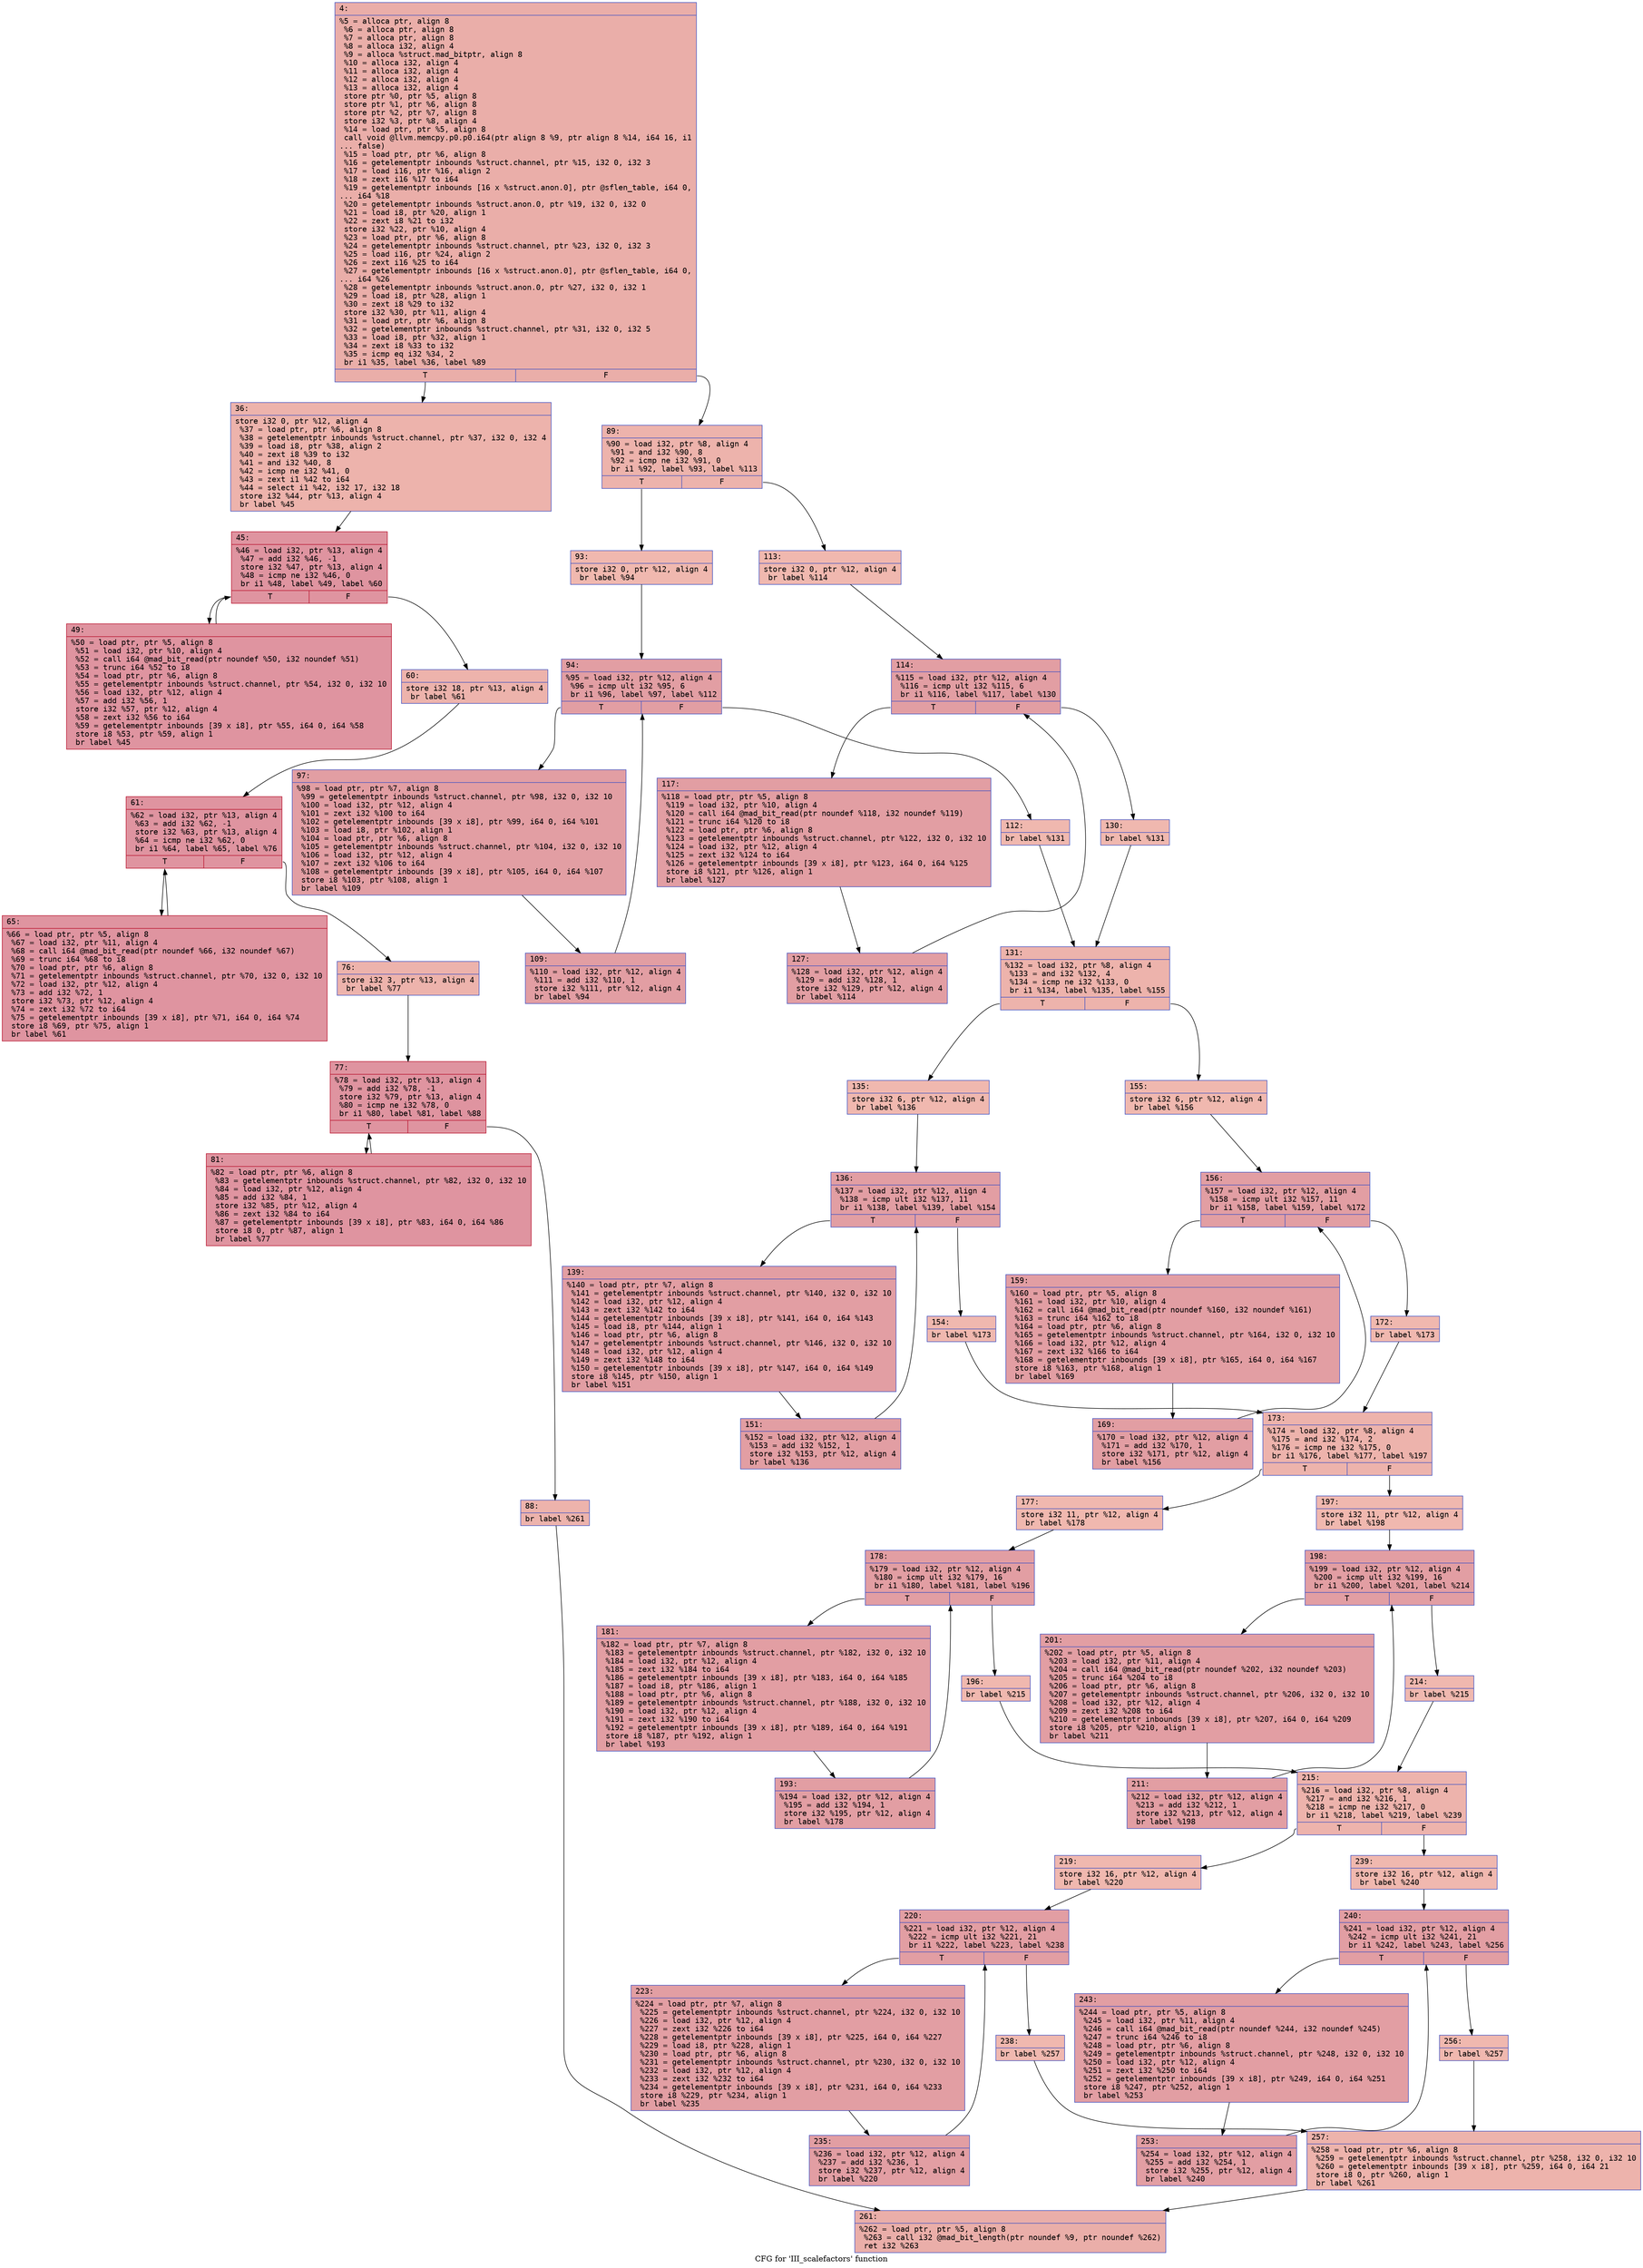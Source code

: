 digraph "CFG for 'III_scalefactors' function" {
	label="CFG for 'III_scalefactors' function";

	Node0x600001e91e00 [shape=record,color="#3d50c3ff", style=filled, fillcolor="#d0473d70" fontname="Courier",label="{4:\l|  %5 = alloca ptr, align 8\l  %6 = alloca ptr, align 8\l  %7 = alloca ptr, align 8\l  %8 = alloca i32, align 4\l  %9 = alloca %struct.mad_bitptr, align 8\l  %10 = alloca i32, align 4\l  %11 = alloca i32, align 4\l  %12 = alloca i32, align 4\l  %13 = alloca i32, align 4\l  store ptr %0, ptr %5, align 8\l  store ptr %1, ptr %6, align 8\l  store ptr %2, ptr %7, align 8\l  store i32 %3, ptr %8, align 4\l  %14 = load ptr, ptr %5, align 8\l  call void @llvm.memcpy.p0.p0.i64(ptr align 8 %9, ptr align 8 %14, i64 16, i1\l... false)\l  %15 = load ptr, ptr %6, align 8\l  %16 = getelementptr inbounds %struct.channel, ptr %15, i32 0, i32 3\l  %17 = load i16, ptr %16, align 2\l  %18 = zext i16 %17 to i64\l  %19 = getelementptr inbounds [16 x %struct.anon.0], ptr @sflen_table, i64 0,\l... i64 %18\l  %20 = getelementptr inbounds %struct.anon.0, ptr %19, i32 0, i32 0\l  %21 = load i8, ptr %20, align 1\l  %22 = zext i8 %21 to i32\l  store i32 %22, ptr %10, align 4\l  %23 = load ptr, ptr %6, align 8\l  %24 = getelementptr inbounds %struct.channel, ptr %23, i32 0, i32 3\l  %25 = load i16, ptr %24, align 2\l  %26 = zext i16 %25 to i64\l  %27 = getelementptr inbounds [16 x %struct.anon.0], ptr @sflen_table, i64 0,\l... i64 %26\l  %28 = getelementptr inbounds %struct.anon.0, ptr %27, i32 0, i32 1\l  %29 = load i8, ptr %28, align 1\l  %30 = zext i8 %29 to i32\l  store i32 %30, ptr %11, align 4\l  %31 = load ptr, ptr %6, align 8\l  %32 = getelementptr inbounds %struct.channel, ptr %31, i32 0, i32 5\l  %33 = load i8, ptr %32, align 1\l  %34 = zext i8 %33 to i32\l  %35 = icmp eq i32 %34, 2\l  br i1 %35, label %36, label %89\l|{<s0>T|<s1>F}}"];
	Node0x600001e91e00:s0 -> Node0x600001e91e50[tooltip="4 -> 36\nProbability 50.00%" ];
	Node0x600001e91e00:s1 -> Node0x600001e92170[tooltip="4 -> 89\nProbability 50.00%" ];
	Node0x600001e91e50 [shape=record,color="#3d50c3ff", style=filled, fillcolor="#d6524470" fontname="Courier",label="{36:\l|  store i32 0, ptr %12, align 4\l  %37 = load ptr, ptr %6, align 8\l  %38 = getelementptr inbounds %struct.channel, ptr %37, i32 0, i32 4\l  %39 = load i8, ptr %38, align 2\l  %40 = zext i8 %39 to i32\l  %41 = and i32 %40, 8\l  %42 = icmp ne i32 %41, 0\l  %43 = zext i1 %42 to i64\l  %44 = select i1 %42, i32 17, i32 18\l  store i32 %44, ptr %13, align 4\l  br label %45\l}"];
	Node0x600001e91e50 -> Node0x600001e91ea0[tooltip="36 -> 45\nProbability 100.00%" ];
	Node0x600001e91ea0 [shape=record,color="#b70d28ff", style=filled, fillcolor="#b70d2870" fontname="Courier",label="{45:\l|  %46 = load i32, ptr %13, align 4\l  %47 = add i32 %46, -1\l  store i32 %47, ptr %13, align 4\l  %48 = icmp ne i32 %46, 0\l  br i1 %48, label %49, label %60\l|{<s0>T|<s1>F}}"];
	Node0x600001e91ea0:s0 -> Node0x600001e91ef0[tooltip="45 -> 49\nProbability 96.88%" ];
	Node0x600001e91ea0:s1 -> Node0x600001e91f40[tooltip="45 -> 60\nProbability 3.12%" ];
	Node0x600001e91ef0 [shape=record,color="#b70d28ff", style=filled, fillcolor="#b70d2870" fontname="Courier",label="{49:\l|  %50 = load ptr, ptr %5, align 8\l  %51 = load i32, ptr %10, align 4\l  %52 = call i64 @mad_bit_read(ptr noundef %50, i32 noundef %51)\l  %53 = trunc i64 %52 to i8\l  %54 = load ptr, ptr %6, align 8\l  %55 = getelementptr inbounds %struct.channel, ptr %54, i32 0, i32 10\l  %56 = load i32, ptr %12, align 4\l  %57 = add i32 %56, 1\l  store i32 %57, ptr %12, align 4\l  %58 = zext i32 %56 to i64\l  %59 = getelementptr inbounds [39 x i8], ptr %55, i64 0, i64 %58\l  store i8 %53, ptr %59, align 1\l  br label %45\l}"];
	Node0x600001e91ef0 -> Node0x600001e91ea0[tooltip="49 -> 45\nProbability 100.00%" ];
	Node0x600001e91f40 [shape=record,color="#3d50c3ff", style=filled, fillcolor="#d6524470" fontname="Courier",label="{60:\l|  store i32 18, ptr %13, align 4\l  br label %61\l}"];
	Node0x600001e91f40 -> Node0x600001e91f90[tooltip="60 -> 61\nProbability 100.00%" ];
	Node0x600001e91f90 [shape=record,color="#b70d28ff", style=filled, fillcolor="#b70d2870" fontname="Courier",label="{61:\l|  %62 = load i32, ptr %13, align 4\l  %63 = add i32 %62, -1\l  store i32 %63, ptr %13, align 4\l  %64 = icmp ne i32 %62, 0\l  br i1 %64, label %65, label %76\l|{<s0>T|<s1>F}}"];
	Node0x600001e91f90:s0 -> Node0x600001e91fe0[tooltip="61 -> 65\nProbability 96.88%" ];
	Node0x600001e91f90:s1 -> Node0x600001e92030[tooltip="61 -> 76\nProbability 3.12%" ];
	Node0x600001e91fe0 [shape=record,color="#b70d28ff", style=filled, fillcolor="#b70d2870" fontname="Courier",label="{65:\l|  %66 = load ptr, ptr %5, align 8\l  %67 = load i32, ptr %11, align 4\l  %68 = call i64 @mad_bit_read(ptr noundef %66, i32 noundef %67)\l  %69 = trunc i64 %68 to i8\l  %70 = load ptr, ptr %6, align 8\l  %71 = getelementptr inbounds %struct.channel, ptr %70, i32 0, i32 10\l  %72 = load i32, ptr %12, align 4\l  %73 = add i32 %72, 1\l  store i32 %73, ptr %12, align 4\l  %74 = zext i32 %72 to i64\l  %75 = getelementptr inbounds [39 x i8], ptr %71, i64 0, i64 %74\l  store i8 %69, ptr %75, align 1\l  br label %61\l}"];
	Node0x600001e91fe0 -> Node0x600001e91f90[tooltip="65 -> 61\nProbability 100.00%" ];
	Node0x600001e92030 [shape=record,color="#3d50c3ff", style=filled, fillcolor="#d6524470" fontname="Courier",label="{76:\l|  store i32 3, ptr %13, align 4\l  br label %77\l}"];
	Node0x600001e92030 -> Node0x600001e92080[tooltip="76 -> 77\nProbability 100.00%" ];
	Node0x600001e92080 [shape=record,color="#b70d28ff", style=filled, fillcolor="#b70d2870" fontname="Courier",label="{77:\l|  %78 = load i32, ptr %13, align 4\l  %79 = add i32 %78, -1\l  store i32 %79, ptr %13, align 4\l  %80 = icmp ne i32 %78, 0\l  br i1 %80, label %81, label %88\l|{<s0>T|<s1>F}}"];
	Node0x600001e92080:s0 -> Node0x600001e920d0[tooltip="77 -> 81\nProbability 96.88%" ];
	Node0x600001e92080:s1 -> Node0x600001e92120[tooltip="77 -> 88\nProbability 3.12%" ];
	Node0x600001e920d0 [shape=record,color="#b70d28ff", style=filled, fillcolor="#b70d2870" fontname="Courier",label="{81:\l|  %82 = load ptr, ptr %6, align 8\l  %83 = getelementptr inbounds %struct.channel, ptr %82, i32 0, i32 10\l  %84 = load i32, ptr %12, align 4\l  %85 = add i32 %84, 1\l  store i32 %85, ptr %12, align 4\l  %86 = zext i32 %84 to i64\l  %87 = getelementptr inbounds [39 x i8], ptr %83, i64 0, i64 %86\l  store i8 0, ptr %87, align 1\l  br label %77\l}"];
	Node0x600001e920d0 -> Node0x600001e92080[tooltip="81 -> 77\nProbability 100.00%" ];
	Node0x600001e92120 [shape=record,color="#3d50c3ff", style=filled, fillcolor="#d6524470" fontname="Courier",label="{88:\l|  br label %261\l}"];
	Node0x600001e92120 -> Node0x600001e92f80[tooltip="88 -> 261\nProbability 100.00%" ];
	Node0x600001e92170 [shape=record,color="#3d50c3ff", style=filled, fillcolor="#d6524470" fontname="Courier",label="{89:\l|  %90 = load i32, ptr %8, align 4\l  %91 = and i32 %90, 8\l  %92 = icmp ne i32 %91, 0\l  br i1 %92, label %93, label %113\l|{<s0>T|<s1>F}}"];
	Node0x600001e92170:s0 -> Node0x600001e921c0[tooltip="89 -> 93\nProbability 50.00%" ];
	Node0x600001e92170:s1 -> Node0x600001e92350[tooltip="89 -> 113\nProbability 50.00%" ];
	Node0x600001e921c0 [shape=record,color="#3d50c3ff", style=filled, fillcolor="#dc5d4a70" fontname="Courier",label="{93:\l|  store i32 0, ptr %12, align 4\l  br label %94\l}"];
	Node0x600001e921c0 -> Node0x600001e92210[tooltip="93 -> 94\nProbability 100.00%" ];
	Node0x600001e92210 [shape=record,color="#3d50c3ff", style=filled, fillcolor="#be242e70" fontname="Courier",label="{94:\l|  %95 = load i32, ptr %12, align 4\l  %96 = icmp ult i32 %95, 6\l  br i1 %96, label %97, label %112\l|{<s0>T|<s1>F}}"];
	Node0x600001e92210:s0 -> Node0x600001e92260[tooltip="94 -> 97\nProbability 96.88%" ];
	Node0x600001e92210:s1 -> Node0x600001e92300[tooltip="94 -> 112\nProbability 3.12%" ];
	Node0x600001e92260 [shape=record,color="#3d50c3ff", style=filled, fillcolor="#be242e70" fontname="Courier",label="{97:\l|  %98 = load ptr, ptr %7, align 8\l  %99 = getelementptr inbounds %struct.channel, ptr %98, i32 0, i32 10\l  %100 = load i32, ptr %12, align 4\l  %101 = zext i32 %100 to i64\l  %102 = getelementptr inbounds [39 x i8], ptr %99, i64 0, i64 %101\l  %103 = load i8, ptr %102, align 1\l  %104 = load ptr, ptr %6, align 8\l  %105 = getelementptr inbounds %struct.channel, ptr %104, i32 0, i32 10\l  %106 = load i32, ptr %12, align 4\l  %107 = zext i32 %106 to i64\l  %108 = getelementptr inbounds [39 x i8], ptr %105, i64 0, i64 %107\l  store i8 %103, ptr %108, align 1\l  br label %109\l}"];
	Node0x600001e92260 -> Node0x600001e922b0[tooltip="97 -> 109\nProbability 100.00%" ];
	Node0x600001e922b0 [shape=record,color="#3d50c3ff", style=filled, fillcolor="#be242e70" fontname="Courier",label="{109:\l|  %110 = load i32, ptr %12, align 4\l  %111 = add i32 %110, 1\l  store i32 %111, ptr %12, align 4\l  br label %94\l}"];
	Node0x600001e922b0 -> Node0x600001e92210[tooltip="109 -> 94\nProbability 100.00%" ];
	Node0x600001e92300 [shape=record,color="#3d50c3ff", style=filled, fillcolor="#dc5d4a70" fontname="Courier",label="{112:\l|  br label %131\l}"];
	Node0x600001e92300 -> Node0x600001e924e0[tooltip="112 -> 131\nProbability 100.00%" ];
	Node0x600001e92350 [shape=record,color="#3d50c3ff", style=filled, fillcolor="#dc5d4a70" fontname="Courier",label="{113:\l|  store i32 0, ptr %12, align 4\l  br label %114\l}"];
	Node0x600001e92350 -> Node0x600001e923a0[tooltip="113 -> 114\nProbability 100.00%" ];
	Node0x600001e923a0 [shape=record,color="#3d50c3ff", style=filled, fillcolor="#be242e70" fontname="Courier",label="{114:\l|  %115 = load i32, ptr %12, align 4\l  %116 = icmp ult i32 %115, 6\l  br i1 %116, label %117, label %130\l|{<s0>T|<s1>F}}"];
	Node0x600001e923a0:s0 -> Node0x600001e923f0[tooltip="114 -> 117\nProbability 96.88%" ];
	Node0x600001e923a0:s1 -> Node0x600001e92490[tooltip="114 -> 130\nProbability 3.12%" ];
	Node0x600001e923f0 [shape=record,color="#3d50c3ff", style=filled, fillcolor="#be242e70" fontname="Courier",label="{117:\l|  %118 = load ptr, ptr %5, align 8\l  %119 = load i32, ptr %10, align 4\l  %120 = call i64 @mad_bit_read(ptr noundef %118, i32 noundef %119)\l  %121 = trunc i64 %120 to i8\l  %122 = load ptr, ptr %6, align 8\l  %123 = getelementptr inbounds %struct.channel, ptr %122, i32 0, i32 10\l  %124 = load i32, ptr %12, align 4\l  %125 = zext i32 %124 to i64\l  %126 = getelementptr inbounds [39 x i8], ptr %123, i64 0, i64 %125\l  store i8 %121, ptr %126, align 1\l  br label %127\l}"];
	Node0x600001e923f0 -> Node0x600001e92440[tooltip="117 -> 127\nProbability 100.00%" ];
	Node0x600001e92440 [shape=record,color="#3d50c3ff", style=filled, fillcolor="#be242e70" fontname="Courier",label="{127:\l|  %128 = load i32, ptr %12, align 4\l  %129 = add i32 %128, 1\l  store i32 %129, ptr %12, align 4\l  br label %114\l}"];
	Node0x600001e92440 -> Node0x600001e923a0[tooltip="127 -> 114\nProbability 100.00%" ];
	Node0x600001e92490 [shape=record,color="#3d50c3ff", style=filled, fillcolor="#dc5d4a70" fontname="Courier",label="{130:\l|  br label %131\l}"];
	Node0x600001e92490 -> Node0x600001e924e0[tooltip="130 -> 131\nProbability 100.00%" ];
	Node0x600001e924e0 [shape=record,color="#3d50c3ff", style=filled, fillcolor="#d6524470" fontname="Courier",label="{131:\l|  %132 = load i32, ptr %8, align 4\l  %133 = and i32 %132, 4\l  %134 = icmp ne i32 %133, 0\l  br i1 %134, label %135, label %155\l|{<s0>T|<s1>F}}"];
	Node0x600001e924e0:s0 -> Node0x600001e92530[tooltip="131 -> 135\nProbability 50.00%" ];
	Node0x600001e924e0:s1 -> Node0x600001e926c0[tooltip="131 -> 155\nProbability 50.00%" ];
	Node0x600001e92530 [shape=record,color="#3d50c3ff", style=filled, fillcolor="#dc5d4a70" fontname="Courier",label="{135:\l|  store i32 6, ptr %12, align 4\l  br label %136\l}"];
	Node0x600001e92530 -> Node0x600001e92580[tooltip="135 -> 136\nProbability 100.00%" ];
	Node0x600001e92580 [shape=record,color="#3d50c3ff", style=filled, fillcolor="#be242e70" fontname="Courier",label="{136:\l|  %137 = load i32, ptr %12, align 4\l  %138 = icmp ult i32 %137, 11\l  br i1 %138, label %139, label %154\l|{<s0>T|<s1>F}}"];
	Node0x600001e92580:s0 -> Node0x600001e925d0[tooltip="136 -> 139\nProbability 96.88%" ];
	Node0x600001e92580:s1 -> Node0x600001e92670[tooltip="136 -> 154\nProbability 3.12%" ];
	Node0x600001e925d0 [shape=record,color="#3d50c3ff", style=filled, fillcolor="#be242e70" fontname="Courier",label="{139:\l|  %140 = load ptr, ptr %7, align 8\l  %141 = getelementptr inbounds %struct.channel, ptr %140, i32 0, i32 10\l  %142 = load i32, ptr %12, align 4\l  %143 = zext i32 %142 to i64\l  %144 = getelementptr inbounds [39 x i8], ptr %141, i64 0, i64 %143\l  %145 = load i8, ptr %144, align 1\l  %146 = load ptr, ptr %6, align 8\l  %147 = getelementptr inbounds %struct.channel, ptr %146, i32 0, i32 10\l  %148 = load i32, ptr %12, align 4\l  %149 = zext i32 %148 to i64\l  %150 = getelementptr inbounds [39 x i8], ptr %147, i64 0, i64 %149\l  store i8 %145, ptr %150, align 1\l  br label %151\l}"];
	Node0x600001e925d0 -> Node0x600001e92620[tooltip="139 -> 151\nProbability 100.00%" ];
	Node0x600001e92620 [shape=record,color="#3d50c3ff", style=filled, fillcolor="#be242e70" fontname="Courier",label="{151:\l|  %152 = load i32, ptr %12, align 4\l  %153 = add i32 %152, 1\l  store i32 %153, ptr %12, align 4\l  br label %136\l}"];
	Node0x600001e92620 -> Node0x600001e92580[tooltip="151 -> 136\nProbability 100.00%" ];
	Node0x600001e92670 [shape=record,color="#3d50c3ff", style=filled, fillcolor="#dc5d4a70" fontname="Courier",label="{154:\l|  br label %173\l}"];
	Node0x600001e92670 -> Node0x600001e92850[tooltip="154 -> 173\nProbability 100.00%" ];
	Node0x600001e926c0 [shape=record,color="#3d50c3ff", style=filled, fillcolor="#dc5d4a70" fontname="Courier",label="{155:\l|  store i32 6, ptr %12, align 4\l  br label %156\l}"];
	Node0x600001e926c0 -> Node0x600001e92710[tooltip="155 -> 156\nProbability 100.00%" ];
	Node0x600001e92710 [shape=record,color="#3d50c3ff", style=filled, fillcolor="#be242e70" fontname="Courier",label="{156:\l|  %157 = load i32, ptr %12, align 4\l  %158 = icmp ult i32 %157, 11\l  br i1 %158, label %159, label %172\l|{<s0>T|<s1>F}}"];
	Node0x600001e92710:s0 -> Node0x600001e92760[tooltip="156 -> 159\nProbability 96.88%" ];
	Node0x600001e92710:s1 -> Node0x600001e92800[tooltip="156 -> 172\nProbability 3.12%" ];
	Node0x600001e92760 [shape=record,color="#3d50c3ff", style=filled, fillcolor="#be242e70" fontname="Courier",label="{159:\l|  %160 = load ptr, ptr %5, align 8\l  %161 = load i32, ptr %10, align 4\l  %162 = call i64 @mad_bit_read(ptr noundef %160, i32 noundef %161)\l  %163 = trunc i64 %162 to i8\l  %164 = load ptr, ptr %6, align 8\l  %165 = getelementptr inbounds %struct.channel, ptr %164, i32 0, i32 10\l  %166 = load i32, ptr %12, align 4\l  %167 = zext i32 %166 to i64\l  %168 = getelementptr inbounds [39 x i8], ptr %165, i64 0, i64 %167\l  store i8 %163, ptr %168, align 1\l  br label %169\l}"];
	Node0x600001e92760 -> Node0x600001e927b0[tooltip="159 -> 169\nProbability 100.00%" ];
	Node0x600001e927b0 [shape=record,color="#3d50c3ff", style=filled, fillcolor="#be242e70" fontname="Courier",label="{169:\l|  %170 = load i32, ptr %12, align 4\l  %171 = add i32 %170, 1\l  store i32 %171, ptr %12, align 4\l  br label %156\l}"];
	Node0x600001e927b0 -> Node0x600001e92710[tooltip="169 -> 156\nProbability 100.00%" ];
	Node0x600001e92800 [shape=record,color="#3d50c3ff", style=filled, fillcolor="#dc5d4a70" fontname="Courier",label="{172:\l|  br label %173\l}"];
	Node0x600001e92800 -> Node0x600001e92850[tooltip="172 -> 173\nProbability 100.00%" ];
	Node0x600001e92850 [shape=record,color="#3d50c3ff", style=filled, fillcolor="#d6524470" fontname="Courier",label="{173:\l|  %174 = load i32, ptr %8, align 4\l  %175 = and i32 %174, 2\l  %176 = icmp ne i32 %175, 0\l  br i1 %176, label %177, label %197\l|{<s0>T|<s1>F}}"];
	Node0x600001e92850:s0 -> Node0x600001e928a0[tooltip="173 -> 177\nProbability 50.00%" ];
	Node0x600001e92850:s1 -> Node0x600001e92a30[tooltip="173 -> 197\nProbability 50.00%" ];
	Node0x600001e928a0 [shape=record,color="#3d50c3ff", style=filled, fillcolor="#dc5d4a70" fontname="Courier",label="{177:\l|  store i32 11, ptr %12, align 4\l  br label %178\l}"];
	Node0x600001e928a0 -> Node0x600001e928f0[tooltip="177 -> 178\nProbability 100.00%" ];
	Node0x600001e928f0 [shape=record,color="#3d50c3ff", style=filled, fillcolor="#be242e70" fontname="Courier",label="{178:\l|  %179 = load i32, ptr %12, align 4\l  %180 = icmp ult i32 %179, 16\l  br i1 %180, label %181, label %196\l|{<s0>T|<s1>F}}"];
	Node0x600001e928f0:s0 -> Node0x600001e92940[tooltip="178 -> 181\nProbability 96.88%" ];
	Node0x600001e928f0:s1 -> Node0x600001e929e0[tooltip="178 -> 196\nProbability 3.12%" ];
	Node0x600001e92940 [shape=record,color="#3d50c3ff", style=filled, fillcolor="#be242e70" fontname="Courier",label="{181:\l|  %182 = load ptr, ptr %7, align 8\l  %183 = getelementptr inbounds %struct.channel, ptr %182, i32 0, i32 10\l  %184 = load i32, ptr %12, align 4\l  %185 = zext i32 %184 to i64\l  %186 = getelementptr inbounds [39 x i8], ptr %183, i64 0, i64 %185\l  %187 = load i8, ptr %186, align 1\l  %188 = load ptr, ptr %6, align 8\l  %189 = getelementptr inbounds %struct.channel, ptr %188, i32 0, i32 10\l  %190 = load i32, ptr %12, align 4\l  %191 = zext i32 %190 to i64\l  %192 = getelementptr inbounds [39 x i8], ptr %189, i64 0, i64 %191\l  store i8 %187, ptr %192, align 1\l  br label %193\l}"];
	Node0x600001e92940 -> Node0x600001e92990[tooltip="181 -> 193\nProbability 100.00%" ];
	Node0x600001e92990 [shape=record,color="#3d50c3ff", style=filled, fillcolor="#be242e70" fontname="Courier",label="{193:\l|  %194 = load i32, ptr %12, align 4\l  %195 = add i32 %194, 1\l  store i32 %195, ptr %12, align 4\l  br label %178\l}"];
	Node0x600001e92990 -> Node0x600001e928f0[tooltip="193 -> 178\nProbability 100.00%" ];
	Node0x600001e929e0 [shape=record,color="#3d50c3ff", style=filled, fillcolor="#dc5d4a70" fontname="Courier",label="{196:\l|  br label %215\l}"];
	Node0x600001e929e0 -> Node0x600001e92bc0[tooltip="196 -> 215\nProbability 100.00%" ];
	Node0x600001e92a30 [shape=record,color="#3d50c3ff", style=filled, fillcolor="#dc5d4a70" fontname="Courier",label="{197:\l|  store i32 11, ptr %12, align 4\l  br label %198\l}"];
	Node0x600001e92a30 -> Node0x600001e92a80[tooltip="197 -> 198\nProbability 100.00%" ];
	Node0x600001e92a80 [shape=record,color="#3d50c3ff", style=filled, fillcolor="#be242e70" fontname="Courier",label="{198:\l|  %199 = load i32, ptr %12, align 4\l  %200 = icmp ult i32 %199, 16\l  br i1 %200, label %201, label %214\l|{<s0>T|<s1>F}}"];
	Node0x600001e92a80:s0 -> Node0x600001e92ad0[tooltip="198 -> 201\nProbability 96.88%" ];
	Node0x600001e92a80:s1 -> Node0x600001e92b70[tooltip="198 -> 214\nProbability 3.12%" ];
	Node0x600001e92ad0 [shape=record,color="#3d50c3ff", style=filled, fillcolor="#be242e70" fontname="Courier",label="{201:\l|  %202 = load ptr, ptr %5, align 8\l  %203 = load i32, ptr %11, align 4\l  %204 = call i64 @mad_bit_read(ptr noundef %202, i32 noundef %203)\l  %205 = trunc i64 %204 to i8\l  %206 = load ptr, ptr %6, align 8\l  %207 = getelementptr inbounds %struct.channel, ptr %206, i32 0, i32 10\l  %208 = load i32, ptr %12, align 4\l  %209 = zext i32 %208 to i64\l  %210 = getelementptr inbounds [39 x i8], ptr %207, i64 0, i64 %209\l  store i8 %205, ptr %210, align 1\l  br label %211\l}"];
	Node0x600001e92ad0 -> Node0x600001e92b20[tooltip="201 -> 211\nProbability 100.00%" ];
	Node0x600001e92b20 [shape=record,color="#3d50c3ff", style=filled, fillcolor="#be242e70" fontname="Courier",label="{211:\l|  %212 = load i32, ptr %12, align 4\l  %213 = add i32 %212, 1\l  store i32 %213, ptr %12, align 4\l  br label %198\l}"];
	Node0x600001e92b20 -> Node0x600001e92a80[tooltip="211 -> 198\nProbability 100.00%" ];
	Node0x600001e92b70 [shape=record,color="#3d50c3ff", style=filled, fillcolor="#dc5d4a70" fontname="Courier",label="{214:\l|  br label %215\l}"];
	Node0x600001e92b70 -> Node0x600001e92bc0[tooltip="214 -> 215\nProbability 100.00%" ];
	Node0x600001e92bc0 [shape=record,color="#3d50c3ff", style=filled, fillcolor="#d6524470" fontname="Courier",label="{215:\l|  %216 = load i32, ptr %8, align 4\l  %217 = and i32 %216, 1\l  %218 = icmp ne i32 %217, 0\l  br i1 %218, label %219, label %239\l|{<s0>T|<s1>F}}"];
	Node0x600001e92bc0:s0 -> Node0x600001e92c10[tooltip="215 -> 219\nProbability 50.00%" ];
	Node0x600001e92bc0:s1 -> Node0x600001e92da0[tooltip="215 -> 239\nProbability 50.00%" ];
	Node0x600001e92c10 [shape=record,color="#3d50c3ff", style=filled, fillcolor="#dc5d4a70" fontname="Courier",label="{219:\l|  store i32 16, ptr %12, align 4\l  br label %220\l}"];
	Node0x600001e92c10 -> Node0x600001e92c60[tooltip="219 -> 220\nProbability 100.00%" ];
	Node0x600001e92c60 [shape=record,color="#3d50c3ff", style=filled, fillcolor="#be242e70" fontname="Courier",label="{220:\l|  %221 = load i32, ptr %12, align 4\l  %222 = icmp ult i32 %221, 21\l  br i1 %222, label %223, label %238\l|{<s0>T|<s1>F}}"];
	Node0x600001e92c60:s0 -> Node0x600001e92cb0[tooltip="220 -> 223\nProbability 96.88%" ];
	Node0x600001e92c60:s1 -> Node0x600001e92d50[tooltip="220 -> 238\nProbability 3.12%" ];
	Node0x600001e92cb0 [shape=record,color="#3d50c3ff", style=filled, fillcolor="#be242e70" fontname="Courier",label="{223:\l|  %224 = load ptr, ptr %7, align 8\l  %225 = getelementptr inbounds %struct.channel, ptr %224, i32 0, i32 10\l  %226 = load i32, ptr %12, align 4\l  %227 = zext i32 %226 to i64\l  %228 = getelementptr inbounds [39 x i8], ptr %225, i64 0, i64 %227\l  %229 = load i8, ptr %228, align 1\l  %230 = load ptr, ptr %6, align 8\l  %231 = getelementptr inbounds %struct.channel, ptr %230, i32 0, i32 10\l  %232 = load i32, ptr %12, align 4\l  %233 = zext i32 %232 to i64\l  %234 = getelementptr inbounds [39 x i8], ptr %231, i64 0, i64 %233\l  store i8 %229, ptr %234, align 1\l  br label %235\l}"];
	Node0x600001e92cb0 -> Node0x600001e92d00[tooltip="223 -> 235\nProbability 100.00%" ];
	Node0x600001e92d00 [shape=record,color="#3d50c3ff", style=filled, fillcolor="#be242e70" fontname="Courier",label="{235:\l|  %236 = load i32, ptr %12, align 4\l  %237 = add i32 %236, 1\l  store i32 %237, ptr %12, align 4\l  br label %220\l}"];
	Node0x600001e92d00 -> Node0x600001e92c60[tooltip="235 -> 220\nProbability 100.00%" ];
	Node0x600001e92d50 [shape=record,color="#3d50c3ff", style=filled, fillcolor="#dc5d4a70" fontname="Courier",label="{238:\l|  br label %257\l}"];
	Node0x600001e92d50 -> Node0x600001e92f30[tooltip="238 -> 257\nProbability 100.00%" ];
	Node0x600001e92da0 [shape=record,color="#3d50c3ff", style=filled, fillcolor="#dc5d4a70" fontname="Courier",label="{239:\l|  store i32 16, ptr %12, align 4\l  br label %240\l}"];
	Node0x600001e92da0 -> Node0x600001e92df0[tooltip="239 -> 240\nProbability 100.00%" ];
	Node0x600001e92df0 [shape=record,color="#3d50c3ff", style=filled, fillcolor="#be242e70" fontname="Courier",label="{240:\l|  %241 = load i32, ptr %12, align 4\l  %242 = icmp ult i32 %241, 21\l  br i1 %242, label %243, label %256\l|{<s0>T|<s1>F}}"];
	Node0x600001e92df0:s0 -> Node0x600001e92e40[tooltip="240 -> 243\nProbability 96.88%" ];
	Node0x600001e92df0:s1 -> Node0x600001e92ee0[tooltip="240 -> 256\nProbability 3.12%" ];
	Node0x600001e92e40 [shape=record,color="#3d50c3ff", style=filled, fillcolor="#be242e70" fontname="Courier",label="{243:\l|  %244 = load ptr, ptr %5, align 8\l  %245 = load i32, ptr %11, align 4\l  %246 = call i64 @mad_bit_read(ptr noundef %244, i32 noundef %245)\l  %247 = trunc i64 %246 to i8\l  %248 = load ptr, ptr %6, align 8\l  %249 = getelementptr inbounds %struct.channel, ptr %248, i32 0, i32 10\l  %250 = load i32, ptr %12, align 4\l  %251 = zext i32 %250 to i64\l  %252 = getelementptr inbounds [39 x i8], ptr %249, i64 0, i64 %251\l  store i8 %247, ptr %252, align 1\l  br label %253\l}"];
	Node0x600001e92e40 -> Node0x600001e92e90[tooltip="243 -> 253\nProbability 100.00%" ];
	Node0x600001e92e90 [shape=record,color="#3d50c3ff", style=filled, fillcolor="#be242e70" fontname="Courier",label="{253:\l|  %254 = load i32, ptr %12, align 4\l  %255 = add i32 %254, 1\l  store i32 %255, ptr %12, align 4\l  br label %240\l}"];
	Node0x600001e92e90 -> Node0x600001e92df0[tooltip="253 -> 240\nProbability 100.00%" ];
	Node0x600001e92ee0 [shape=record,color="#3d50c3ff", style=filled, fillcolor="#dc5d4a70" fontname="Courier",label="{256:\l|  br label %257\l}"];
	Node0x600001e92ee0 -> Node0x600001e92f30[tooltip="256 -> 257\nProbability 100.00%" ];
	Node0x600001e92f30 [shape=record,color="#3d50c3ff", style=filled, fillcolor="#d6524470" fontname="Courier",label="{257:\l|  %258 = load ptr, ptr %6, align 8\l  %259 = getelementptr inbounds %struct.channel, ptr %258, i32 0, i32 10\l  %260 = getelementptr inbounds [39 x i8], ptr %259, i64 0, i64 21\l  store i8 0, ptr %260, align 1\l  br label %261\l}"];
	Node0x600001e92f30 -> Node0x600001e92f80[tooltip="257 -> 261\nProbability 100.00%" ];
	Node0x600001e92f80 [shape=record,color="#3d50c3ff", style=filled, fillcolor="#d0473d70" fontname="Courier",label="{261:\l|  %262 = load ptr, ptr %5, align 8\l  %263 = call i32 @mad_bit_length(ptr noundef %9, ptr noundef %262)\l  ret i32 %263\l}"];
}
